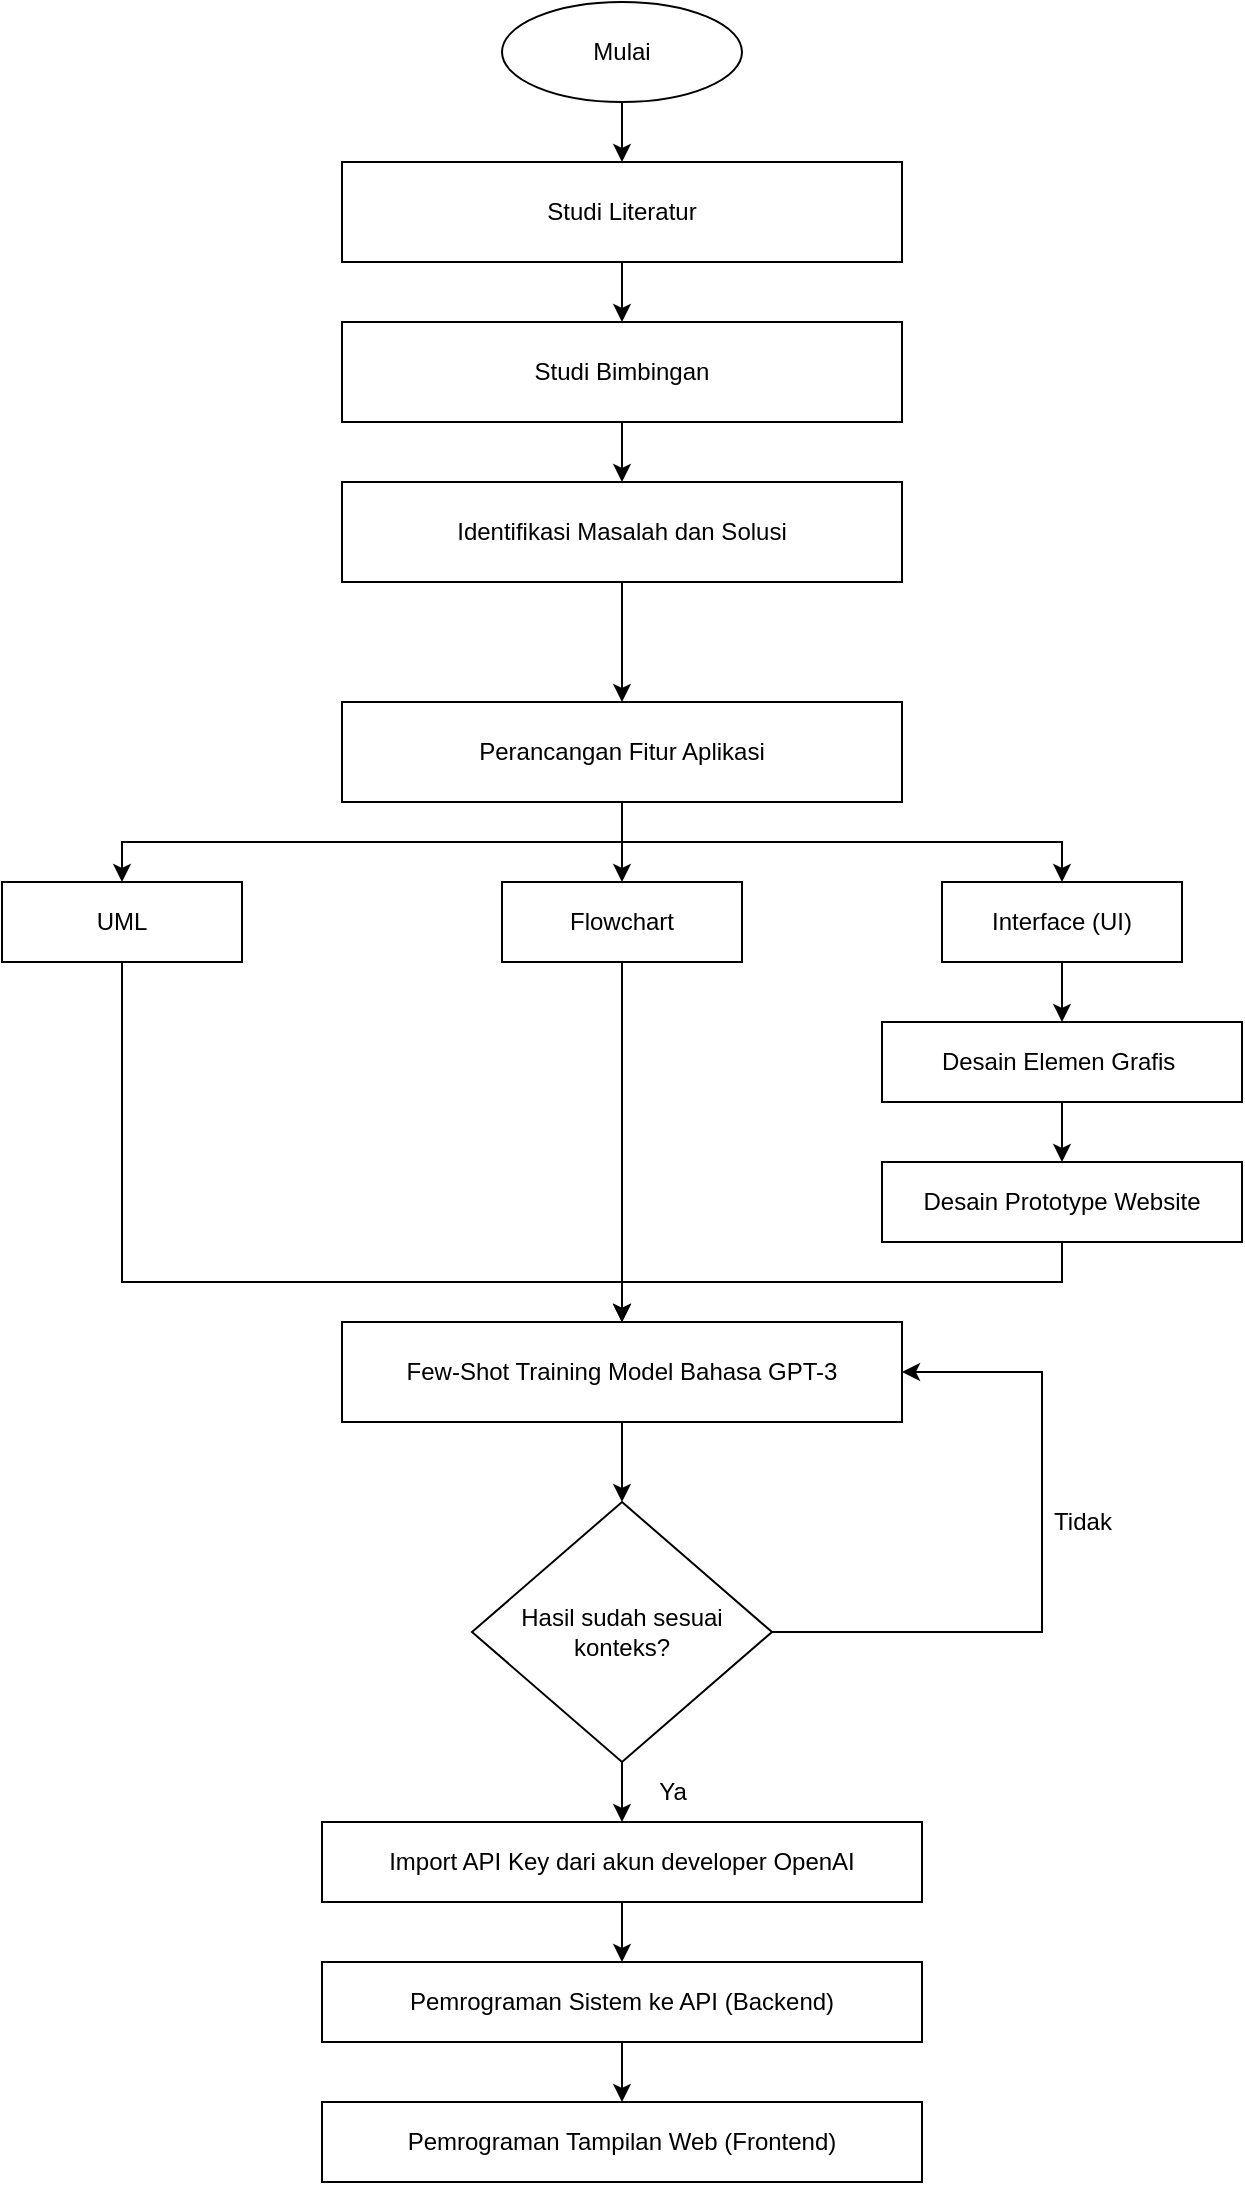 <mxfile version="20.2.4" type="github">
  <diagram id="C5RBs43oDa-KdzZeNtuy" name="Page-1">
    <mxGraphModel dx="1022" dy="428" grid="1" gridSize="10" guides="1" tooltips="1" connect="1" arrows="1" fold="1" page="1" pageScale="1" pageWidth="827" pageHeight="1169" math="0" shadow="0">
      <root>
        <mxCell id="WIyWlLk6GJQsqaUBKTNV-0" />
        <mxCell id="WIyWlLk6GJQsqaUBKTNV-1" parent="WIyWlLk6GJQsqaUBKTNV-0" />
        <mxCell id="NwdlKz1pl0HDGIarSTjT-12" style="edgeStyle=orthogonalEdgeStyle;rounded=0;orthogonalLoop=1;jettySize=auto;html=1;exitX=0.5;exitY=1;exitDx=0;exitDy=0;entryX=0.5;entryY=0;entryDx=0;entryDy=0;" edge="1" parent="WIyWlLk6GJQsqaUBKTNV-1" source="NwdlKz1pl0HDGIarSTjT-0" target="NwdlKz1pl0HDGIarSTjT-1">
          <mxGeometry relative="1" as="geometry" />
        </mxCell>
        <mxCell id="NwdlKz1pl0HDGIarSTjT-0" value="Mulai" style="ellipse;whiteSpace=wrap;html=1;" vertex="1" parent="WIyWlLk6GJQsqaUBKTNV-1">
          <mxGeometry x="340" y="40" width="120" height="50" as="geometry" />
        </mxCell>
        <mxCell id="NwdlKz1pl0HDGIarSTjT-13" style="edgeStyle=orthogonalEdgeStyle;rounded=0;orthogonalLoop=1;jettySize=auto;html=1;exitX=0.5;exitY=1;exitDx=0;exitDy=0;entryX=0.5;entryY=0;entryDx=0;entryDy=0;" edge="1" parent="WIyWlLk6GJQsqaUBKTNV-1" source="NwdlKz1pl0HDGIarSTjT-1" target="NwdlKz1pl0HDGIarSTjT-2">
          <mxGeometry relative="1" as="geometry" />
        </mxCell>
        <mxCell id="NwdlKz1pl0HDGIarSTjT-1" value="Studi Literatur" style="rounded=0;whiteSpace=wrap;html=1;" vertex="1" parent="WIyWlLk6GJQsqaUBKTNV-1">
          <mxGeometry x="260" y="120" width="280" height="50" as="geometry" />
        </mxCell>
        <mxCell id="NwdlKz1pl0HDGIarSTjT-14" style="edgeStyle=orthogonalEdgeStyle;rounded=0;orthogonalLoop=1;jettySize=auto;html=1;exitX=0.5;exitY=1;exitDx=0;exitDy=0;entryX=0.5;entryY=0;entryDx=0;entryDy=0;" edge="1" parent="WIyWlLk6GJQsqaUBKTNV-1" source="NwdlKz1pl0HDGIarSTjT-2" target="NwdlKz1pl0HDGIarSTjT-3">
          <mxGeometry relative="1" as="geometry" />
        </mxCell>
        <mxCell id="NwdlKz1pl0HDGIarSTjT-2" value="Studi Bimbingan" style="rounded=0;whiteSpace=wrap;html=1;" vertex="1" parent="WIyWlLk6GJQsqaUBKTNV-1">
          <mxGeometry x="260" y="200" width="280" height="50" as="geometry" />
        </mxCell>
        <mxCell id="NwdlKz1pl0HDGIarSTjT-15" style="edgeStyle=orthogonalEdgeStyle;rounded=0;orthogonalLoop=1;jettySize=auto;html=1;exitX=0.5;exitY=1;exitDx=0;exitDy=0;entryX=0.5;entryY=0;entryDx=0;entryDy=0;" edge="1" parent="WIyWlLk6GJQsqaUBKTNV-1" source="NwdlKz1pl0HDGIarSTjT-3" target="NwdlKz1pl0HDGIarSTjT-4">
          <mxGeometry relative="1" as="geometry" />
        </mxCell>
        <mxCell id="NwdlKz1pl0HDGIarSTjT-3" value="Identifikasi Masalah dan Solusi" style="rounded=0;whiteSpace=wrap;html=1;" vertex="1" parent="WIyWlLk6GJQsqaUBKTNV-1">
          <mxGeometry x="260" y="280" width="280" height="50" as="geometry" />
        </mxCell>
        <mxCell id="NwdlKz1pl0HDGIarSTjT-18" style="edgeStyle=orthogonalEdgeStyle;rounded=0;orthogonalLoop=1;jettySize=auto;html=1;exitX=0.5;exitY=1;exitDx=0;exitDy=0;entryX=0.5;entryY=0;entryDx=0;entryDy=0;" edge="1" parent="WIyWlLk6GJQsqaUBKTNV-1" source="NwdlKz1pl0HDGIarSTjT-4" target="NwdlKz1pl0HDGIarSTjT-7">
          <mxGeometry relative="1" as="geometry" />
        </mxCell>
        <mxCell id="NwdlKz1pl0HDGIarSTjT-19" style="edgeStyle=orthogonalEdgeStyle;rounded=0;orthogonalLoop=1;jettySize=auto;html=1;exitX=0.5;exitY=1;exitDx=0;exitDy=0;entryX=0.5;entryY=0;entryDx=0;entryDy=0;" edge="1" parent="WIyWlLk6GJQsqaUBKTNV-1" source="NwdlKz1pl0HDGIarSTjT-4" target="NwdlKz1pl0HDGIarSTjT-5">
          <mxGeometry relative="1" as="geometry" />
        </mxCell>
        <mxCell id="NwdlKz1pl0HDGIarSTjT-20" style="edgeStyle=orthogonalEdgeStyle;rounded=0;orthogonalLoop=1;jettySize=auto;html=1;exitX=0.5;exitY=1;exitDx=0;exitDy=0;entryX=0.5;entryY=0;entryDx=0;entryDy=0;" edge="1" parent="WIyWlLk6GJQsqaUBKTNV-1" source="NwdlKz1pl0HDGIarSTjT-4" target="NwdlKz1pl0HDGIarSTjT-6">
          <mxGeometry relative="1" as="geometry" />
        </mxCell>
        <mxCell id="NwdlKz1pl0HDGIarSTjT-4" value="Perancangan Fitur Aplikasi" style="rounded=0;whiteSpace=wrap;html=1;" vertex="1" parent="WIyWlLk6GJQsqaUBKTNV-1">
          <mxGeometry x="260" y="390" width="280" height="50" as="geometry" />
        </mxCell>
        <mxCell id="NwdlKz1pl0HDGIarSTjT-27" style="edgeStyle=orthogonalEdgeStyle;rounded=0;orthogonalLoop=1;jettySize=auto;html=1;exitX=0.5;exitY=1;exitDx=0;exitDy=0;entryX=0.5;entryY=0;entryDx=0;entryDy=0;" edge="1" parent="WIyWlLk6GJQsqaUBKTNV-1" source="NwdlKz1pl0HDGIarSTjT-5" target="NwdlKz1pl0HDGIarSTjT-25">
          <mxGeometry relative="1" as="geometry">
            <Array as="points">
              <mxPoint x="150" y="680" />
              <mxPoint x="400" y="680" />
            </Array>
          </mxGeometry>
        </mxCell>
        <mxCell id="NwdlKz1pl0HDGIarSTjT-5" value="UML" style="rounded=0;whiteSpace=wrap;html=1;" vertex="1" parent="WIyWlLk6GJQsqaUBKTNV-1">
          <mxGeometry x="90" y="480" width="120" height="40" as="geometry" />
        </mxCell>
        <mxCell id="NwdlKz1pl0HDGIarSTjT-22" style="edgeStyle=orthogonalEdgeStyle;rounded=0;orthogonalLoop=1;jettySize=auto;html=1;exitX=0.5;exitY=1;exitDx=0;exitDy=0;entryX=0.5;entryY=0;entryDx=0;entryDy=0;" edge="1" parent="WIyWlLk6GJQsqaUBKTNV-1" source="NwdlKz1pl0HDGIarSTjT-6" target="NwdlKz1pl0HDGIarSTjT-8">
          <mxGeometry relative="1" as="geometry" />
        </mxCell>
        <mxCell id="NwdlKz1pl0HDGIarSTjT-6" value="Interface (UI)" style="rounded=0;whiteSpace=wrap;html=1;" vertex="1" parent="WIyWlLk6GJQsqaUBKTNV-1">
          <mxGeometry x="560" y="480" width="120" height="40" as="geometry" />
        </mxCell>
        <mxCell id="NwdlKz1pl0HDGIarSTjT-28" style="edgeStyle=orthogonalEdgeStyle;rounded=0;orthogonalLoop=1;jettySize=auto;html=1;exitX=0.5;exitY=1;exitDx=0;exitDy=0;entryX=0.5;entryY=0;entryDx=0;entryDy=0;" edge="1" parent="WIyWlLk6GJQsqaUBKTNV-1" source="NwdlKz1pl0HDGIarSTjT-7" target="NwdlKz1pl0HDGIarSTjT-25">
          <mxGeometry relative="1" as="geometry" />
        </mxCell>
        <mxCell id="NwdlKz1pl0HDGIarSTjT-7" value="Flowchart" style="rounded=0;whiteSpace=wrap;html=1;" vertex="1" parent="WIyWlLk6GJQsqaUBKTNV-1">
          <mxGeometry x="340" y="480" width="120" height="40" as="geometry" />
        </mxCell>
        <mxCell id="NwdlKz1pl0HDGIarSTjT-24" style="edgeStyle=orthogonalEdgeStyle;rounded=0;orthogonalLoop=1;jettySize=auto;html=1;exitX=0.5;exitY=1;exitDx=0;exitDy=0;entryX=0.5;entryY=0;entryDx=0;entryDy=0;" edge="1" parent="WIyWlLk6GJQsqaUBKTNV-1" source="NwdlKz1pl0HDGIarSTjT-8" target="NwdlKz1pl0HDGIarSTjT-10">
          <mxGeometry relative="1" as="geometry" />
        </mxCell>
        <mxCell id="NwdlKz1pl0HDGIarSTjT-8" value="Desain Elemen Grafis&amp;nbsp;" style="rounded=0;whiteSpace=wrap;html=1;" vertex="1" parent="WIyWlLk6GJQsqaUBKTNV-1">
          <mxGeometry x="530" y="550" width="180" height="40" as="geometry" />
        </mxCell>
        <mxCell id="NwdlKz1pl0HDGIarSTjT-29" style="edgeStyle=orthogonalEdgeStyle;rounded=0;orthogonalLoop=1;jettySize=auto;html=1;exitX=0.5;exitY=1;exitDx=0;exitDy=0;entryX=0.5;entryY=0;entryDx=0;entryDy=0;" edge="1" parent="WIyWlLk6GJQsqaUBKTNV-1" source="NwdlKz1pl0HDGIarSTjT-10" target="NwdlKz1pl0HDGIarSTjT-25">
          <mxGeometry relative="1" as="geometry" />
        </mxCell>
        <mxCell id="NwdlKz1pl0HDGIarSTjT-10" value="Desain Prototype Website" style="rounded=0;whiteSpace=wrap;html=1;" vertex="1" parent="WIyWlLk6GJQsqaUBKTNV-1">
          <mxGeometry x="530" y="620" width="180" height="40" as="geometry" />
        </mxCell>
        <mxCell id="NwdlKz1pl0HDGIarSTjT-30" style="edgeStyle=orthogonalEdgeStyle;rounded=0;orthogonalLoop=1;jettySize=auto;html=1;exitX=0.5;exitY=1;exitDx=0;exitDy=0;entryX=0.5;entryY=0;entryDx=0;entryDy=0;" edge="1" parent="WIyWlLk6GJQsqaUBKTNV-1" source="NwdlKz1pl0HDGIarSTjT-25" target="NwdlKz1pl0HDGIarSTjT-26">
          <mxGeometry relative="1" as="geometry" />
        </mxCell>
        <mxCell id="NwdlKz1pl0HDGIarSTjT-25" value="Few-Shot Training Model Bahasa GPT-3" style="rounded=0;whiteSpace=wrap;html=1;" vertex="1" parent="WIyWlLk6GJQsqaUBKTNV-1">
          <mxGeometry x="260" y="700" width="280" height="50" as="geometry" />
        </mxCell>
        <mxCell id="NwdlKz1pl0HDGIarSTjT-31" style="edgeStyle=orthogonalEdgeStyle;rounded=0;orthogonalLoop=1;jettySize=auto;html=1;exitX=1;exitY=0.5;exitDx=0;exitDy=0;entryX=1;entryY=0.5;entryDx=0;entryDy=0;" edge="1" parent="WIyWlLk6GJQsqaUBKTNV-1" source="NwdlKz1pl0HDGIarSTjT-26" target="NwdlKz1pl0HDGIarSTjT-25">
          <mxGeometry relative="1" as="geometry">
            <Array as="points">
              <mxPoint x="610" y="855" />
              <mxPoint x="610" y="725" />
            </Array>
          </mxGeometry>
        </mxCell>
        <mxCell id="NwdlKz1pl0HDGIarSTjT-36" style="edgeStyle=orthogonalEdgeStyle;rounded=0;orthogonalLoop=1;jettySize=auto;html=1;exitX=0.5;exitY=1;exitDx=0;exitDy=0;entryX=0.5;entryY=0;entryDx=0;entryDy=0;" edge="1" parent="WIyWlLk6GJQsqaUBKTNV-1" source="NwdlKz1pl0HDGIarSTjT-26" target="NwdlKz1pl0HDGIarSTjT-34">
          <mxGeometry relative="1" as="geometry" />
        </mxCell>
        <mxCell id="NwdlKz1pl0HDGIarSTjT-26" value="Hasil sudah sesuai konteks?" style="rhombus;whiteSpace=wrap;html=1;" vertex="1" parent="WIyWlLk6GJQsqaUBKTNV-1">
          <mxGeometry x="325" y="790" width="150" height="130" as="geometry" />
        </mxCell>
        <mxCell id="NwdlKz1pl0HDGIarSTjT-32" value="Tidak" style="text;html=1;align=center;verticalAlign=middle;resizable=0;points=[];autosize=1;strokeColor=none;fillColor=none;" vertex="1" parent="WIyWlLk6GJQsqaUBKTNV-1">
          <mxGeometry x="605" y="785" width="50" height="30" as="geometry" />
        </mxCell>
        <mxCell id="NwdlKz1pl0HDGIarSTjT-40" style="edgeStyle=orthogonalEdgeStyle;rounded=0;orthogonalLoop=1;jettySize=auto;html=1;exitX=0.5;exitY=1;exitDx=0;exitDy=0;entryX=0.5;entryY=0;entryDx=0;entryDy=0;" edge="1" parent="WIyWlLk6GJQsqaUBKTNV-1" source="NwdlKz1pl0HDGIarSTjT-34" target="NwdlKz1pl0HDGIarSTjT-38">
          <mxGeometry relative="1" as="geometry" />
        </mxCell>
        <mxCell id="NwdlKz1pl0HDGIarSTjT-34" value="Import API Key dari akun developer OpenAI" style="rounded=0;whiteSpace=wrap;html=1;" vertex="1" parent="WIyWlLk6GJQsqaUBKTNV-1">
          <mxGeometry x="250" y="950" width="300" height="40" as="geometry" />
        </mxCell>
        <mxCell id="NwdlKz1pl0HDGIarSTjT-37" value="Ya" style="text;html=1;align=center;verticalAlign=middle;resizable=0;points=[];autosize=1;strokeColor=none;fillColor=none;" vertex="1" parent="WIyWlLk6GJQsqaUBKTNV-1">
          <mxGeometry x="405" y="920" width="40" height="30" as="geometry" />
        </mxCell>
        <mxCell id="NwdlKz1pl0HDGIarSTjT-41" style="edgeStyle=orthogonalEdgeStyle;rounded=0;orthogonalLoop=1;jettySize=auto;html=1;exitX=0.5;exitY=1;exitDx=0;exitDy=0;entryX=0.5;entryY=0;entryDx=0;entryDy=0;" edge="1" parent="WIyWlLk6GJQsqaUBKTNV-1" source="NwdlKz1pl0HDGIarSTjT-38" target="NwdlKz1pl0HDGIarSTjT-39">
          <mxGeometry relative="1" as="geometry" />
        </mxCell>
        <mxCell id="NwdlKz1pl0HDGIarSTjT-38" value="Pemrograman Sistem ke API (Backend)" style="rounded=0;whiteSpace=wrap;html=1;" vertex="1" parent="WIyWlLk6GJQsqaUBKTNV-1">
          <mxGeometry x="250" y="1020" width="300" height="40" as="geometry" />
        </mxCell>
        <mxCell id="NwdlKz1pl0HDGIarSTjT-39" value="Pemrograman Tampilan Web (Frontend)" style="rounded=0;whiteSpace=wrap;html=1;" vertex="1" parent="WIyWlLk6GJQsqaUBKTNV-1">
          <mxGeometry x="250" y="1090" width="300" height="40" as="geometry" />
        </mxCell>
      </root>
    </mxGraphModel>
  </diagram>
</mxfile>
